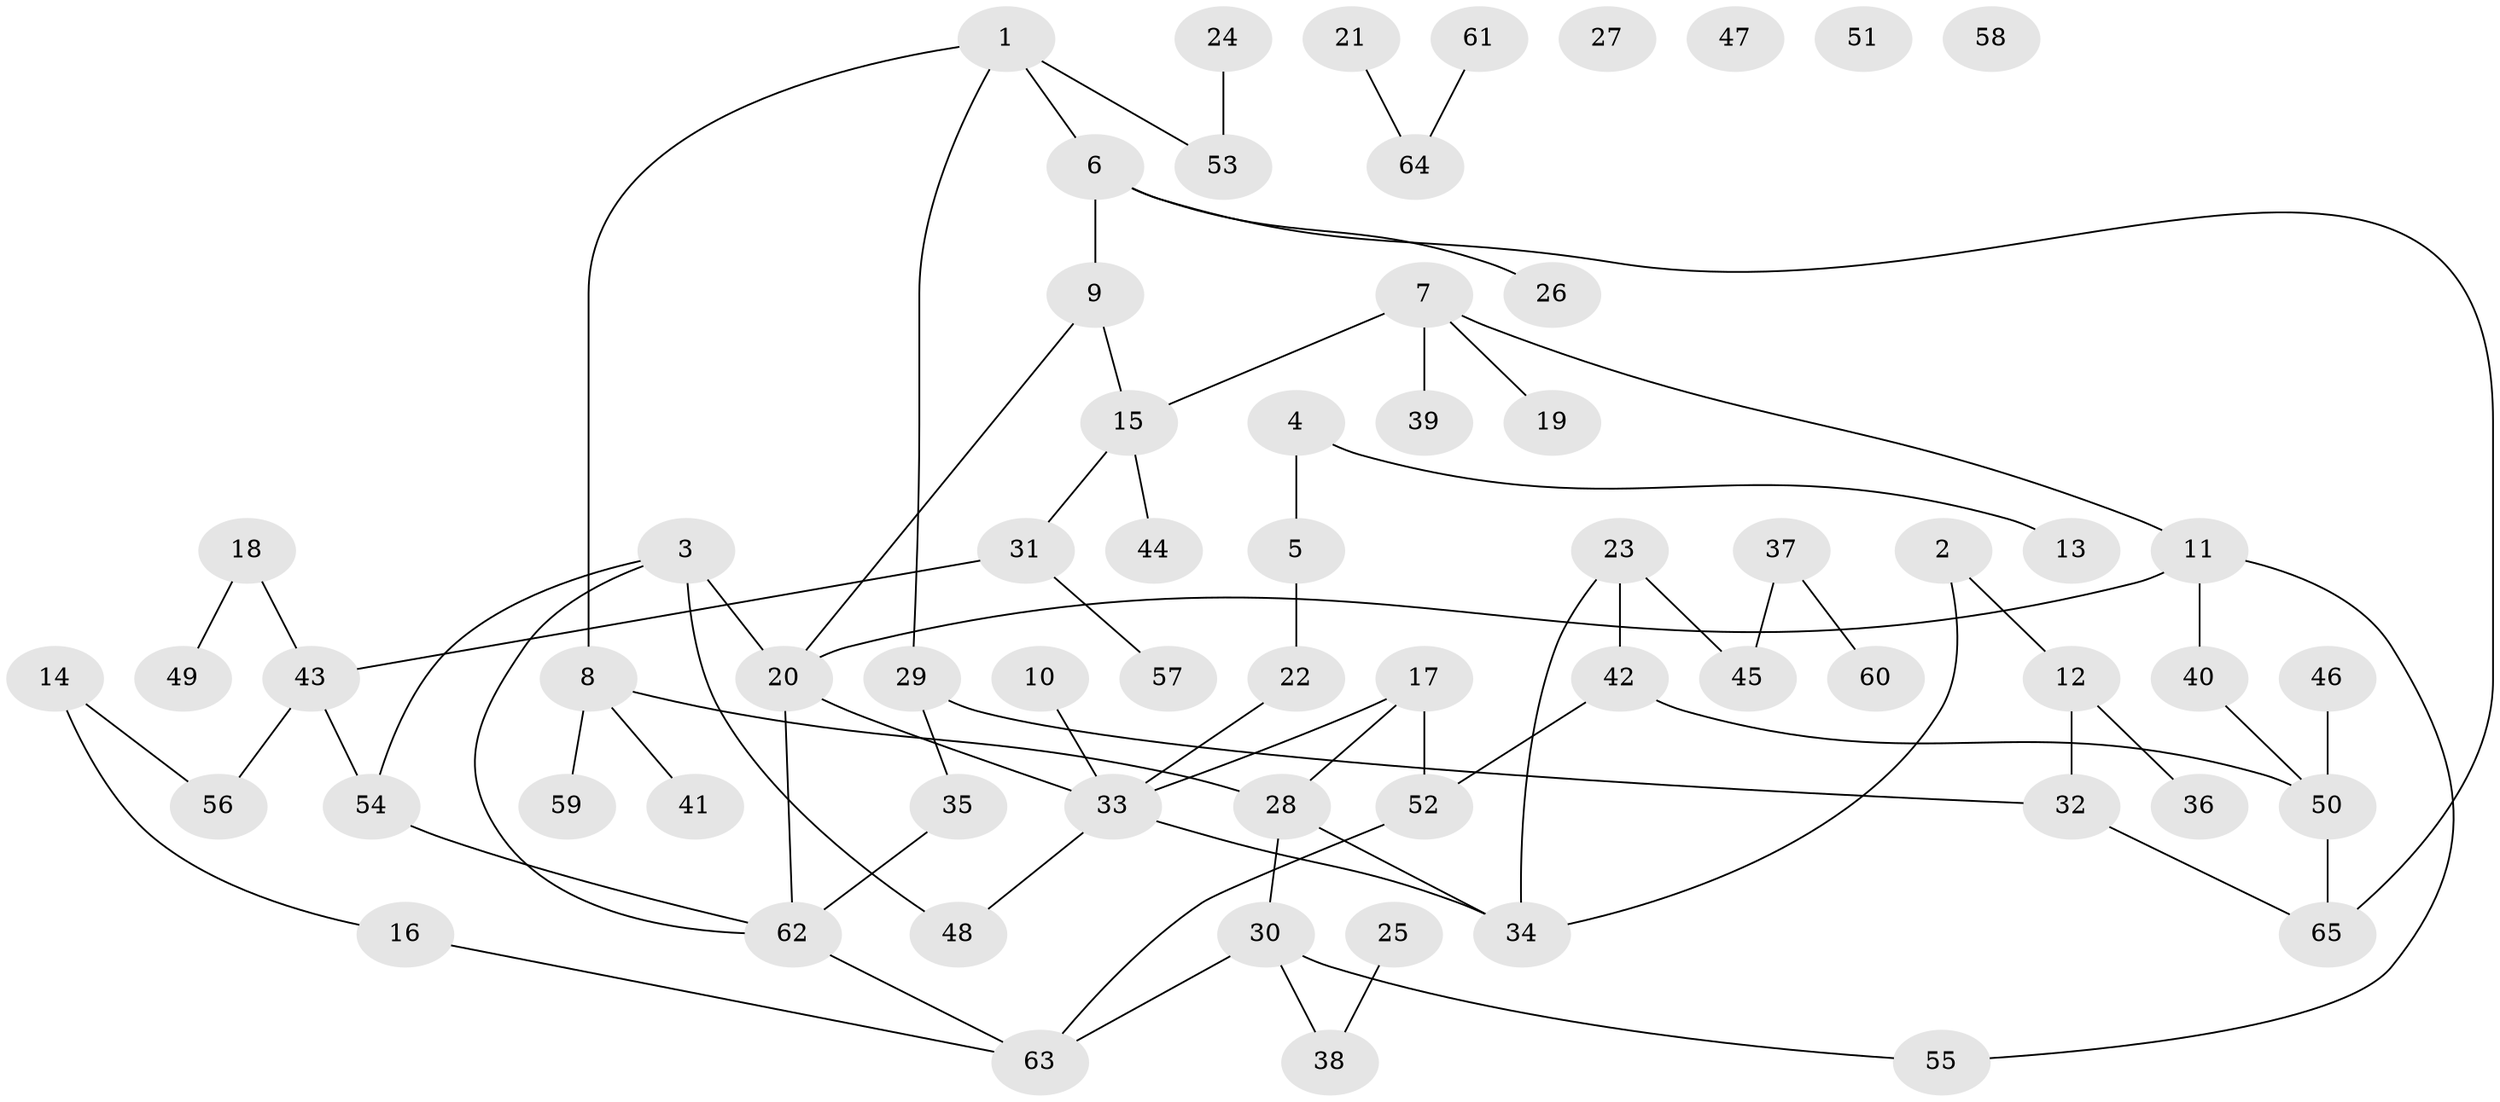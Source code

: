 // Generated by graph-tools (version 1.1) at 2025/33/03/09/25 02:33:50]
// undirected, 65 vertices, 76 edges
graph export_dot {
graph [start="1"]
  node [color=gray90,style=filled];
  1;
  2;
  3;
  4;
  5;
  6;
  7;
  8;
  9;
  10;
  11;
  12;
  13;
  14;
  15;
  16;
  17;
  18;
  19;
  20;
  21;
  22;
  23;
  24;
  25;
  26;
  27;
  28;
  29;
  30;
  31;
  32;
  33;
  34;
  35;
  36;
  37;
  38;
  39;
  40;
  41;
  42;
  43;
  44;
  45;
  46;
  47;
  48;
  49;
  50;
  51;
  52;
  53;
  54;
  55;
  56;
  57;
  58;
  59;
  60;
  61;
  62;
  63;
  64;
  65;
  1 -- 6;
  1 -- 8;
  1 -- 29;
  1 -- 53;
  2 -- 12;
  2 -- 34;
  3 -- 20;
  3 -- 48;
  3 -- 54;
  3 -- 62;
  4 -- 5;
  4 -- 13;
  5 -- 22;
  6 -- 9;
  6 -- 26;
  6 -- 65;
  7 -- 11;
  7 -- 15;
  7 -- 19;
  7 -- 39;
  8 -- 28;
  8 -- 41;
  8 -- 59;
  9 -- 15;
  9 -- 20;
  10 -- 33;
  11 -- 20;
  11 -- 40;
  11 -- 55;
  12 -- 32;
  12 -- 36;
  14 -- 16;
  14 -- 56;
  15 -- 31;
  15 -- 44;
  16 -- 63;
  17 -- 28;
  17 -- 33;
  17 -- 52;
  18 -- 43;
  18 -- 49;
  20 -- 33;
  20 -- 62;
  21 -- 64;
  22 -- 33;
  23 -- 34;
  23 -- 42;
  23 -- 45;
  24 -- 53;
  25 -- 38;
  28 -- 30;
  28 -- 34;
  29 -- 32;
  29 -- 35;
  30 -- 38;
  30 -- 55;
  30 -- 63;
  31 -- 43;
  31 -- 57;
  32 -- 65;
  33 -- 34;
  33 -- 48;
  35 -- 62;
  37 -- 45;
  37 -- 60;
  40 -- 50;
  42 -- 50;
  42 -- 52;
  43 -- 54;
  43 -- 56;
  46 -- 50;
  50 -- 65;
  52 -- 63;
  54 -- 62;
  61 -- 64;
  62 -- 63;
}
